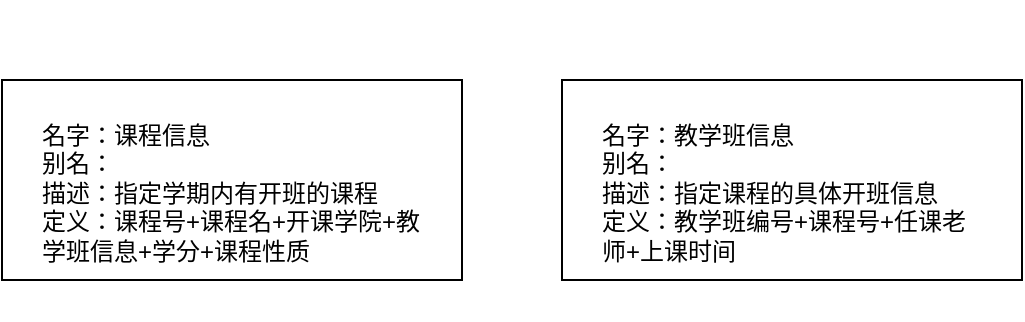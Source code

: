 <mxfile version="13.7.9" type="device"><diagram id="C5RBs43oDa-KdzZeNtuy" name="Page-1"><mxGraphModel dx="1088" dy="880" grid="1" gridSize="10" guides="1" tooltips="1" connect="1" arrows="1" fold="1" page="1" pageScale="1" pageWidth="827" pageHeight="1169" math="0" shadow="0"><root><mxCell id="WIyWlLk6GJQsqaUBKTNV-0"/><mxCell id="WIyWlLk6GJQsqaUBKTNV-1" parent="WIyWlLk6GJQsqaUBKTNV-0"/><mxCell id="y3yxXUJjPledACOc8jVO-5" value="" style="rounded=0;whiteSpace=wrap;html=1;" parent="WIyWlLk6GJQsqaUBKTNV-1" vertex="1"><mxGeometry x="110" y="200" width="230" height="100" as="geometry"/></mxCell><mxCell id="y3yxXUJjPledACOc8jVO-4" value="&lt;h1&gt;&lt;br&gt;&lt;/h1&gt;&lt;div&gt;名字：课程信息&lt;/div&gt;&lt;div&gt;别名：&lt;/div&gt;&lt;div&gt;描述：指定学期内有开班的课程&lt;/div&gt;&lt;div&gt;定义：课程号+课程名+开课学院+教学班信息+学分+课程性质&lt;/div&gt;&lt;div&gt;&lt;span style=&quot;font-size: 12px ; font-weight: normal&quot;&gt;&lt;br&gt;&lt;/span&gt;&lt;/div&gt;" style="text;html=1;strokeColor=none;fillColor=none;spacing=5;spacingTop=-20;whiteSpace=wrap;overflow=hidden;rounded=0;" parent="WIyWlLk6GJQsqaUBKTNV-1" vertex="1"><mxGeometry x="125" y="170" width="200" height="150" as="geometry"/></mxCell><mxCell id="y3yxXUJjPledACOc8jVO-8" value="" style="rounded=0;whiteSpace=wrap;html=1;" parent="WIyWlLk6GJQsqaUBKTNV-1" vertex="1"><mxGeometry x="390" y="200" width="230" height="100" as="geometry"/></mxCell><mxCell id="y3yxXUJjPledACOc8jVO-9" value="&lt;h1&gt;&lt;br&gt;&lt;/h1&gt;&lt;div&gt;名字：教学班信息&lt;/div&gt;&lt;div&gt;别名：&lt;/div&gt;&lt;div&gt;描述：指定课程的具体开班信息&lt;/div&gt;&lt;div&gt;定义：教学班编号+课程号+任课老师+上课时间&lt;/div&gt;&lt;div&gt;&lt;span style=&quot;font-size: 12px ; font-weight: normal&quot;&gt;&lt;br&gt;&lt;/span&gt;&lt;/div&gt;" style="text;html=1;strokeColor=none;fillColor=none;spacing=5;spacingTop=-20;whiteSpace=wrap;overflow=hidden;rounded=0;" parent="WIyWlLk6GJQsqaUBKTNV-1" vertex="1"><mxGeometry x="405" y="170" width="200" height="150" as="geometry"/></mxCell></root></mxGraphModel></diagram></mxfile>